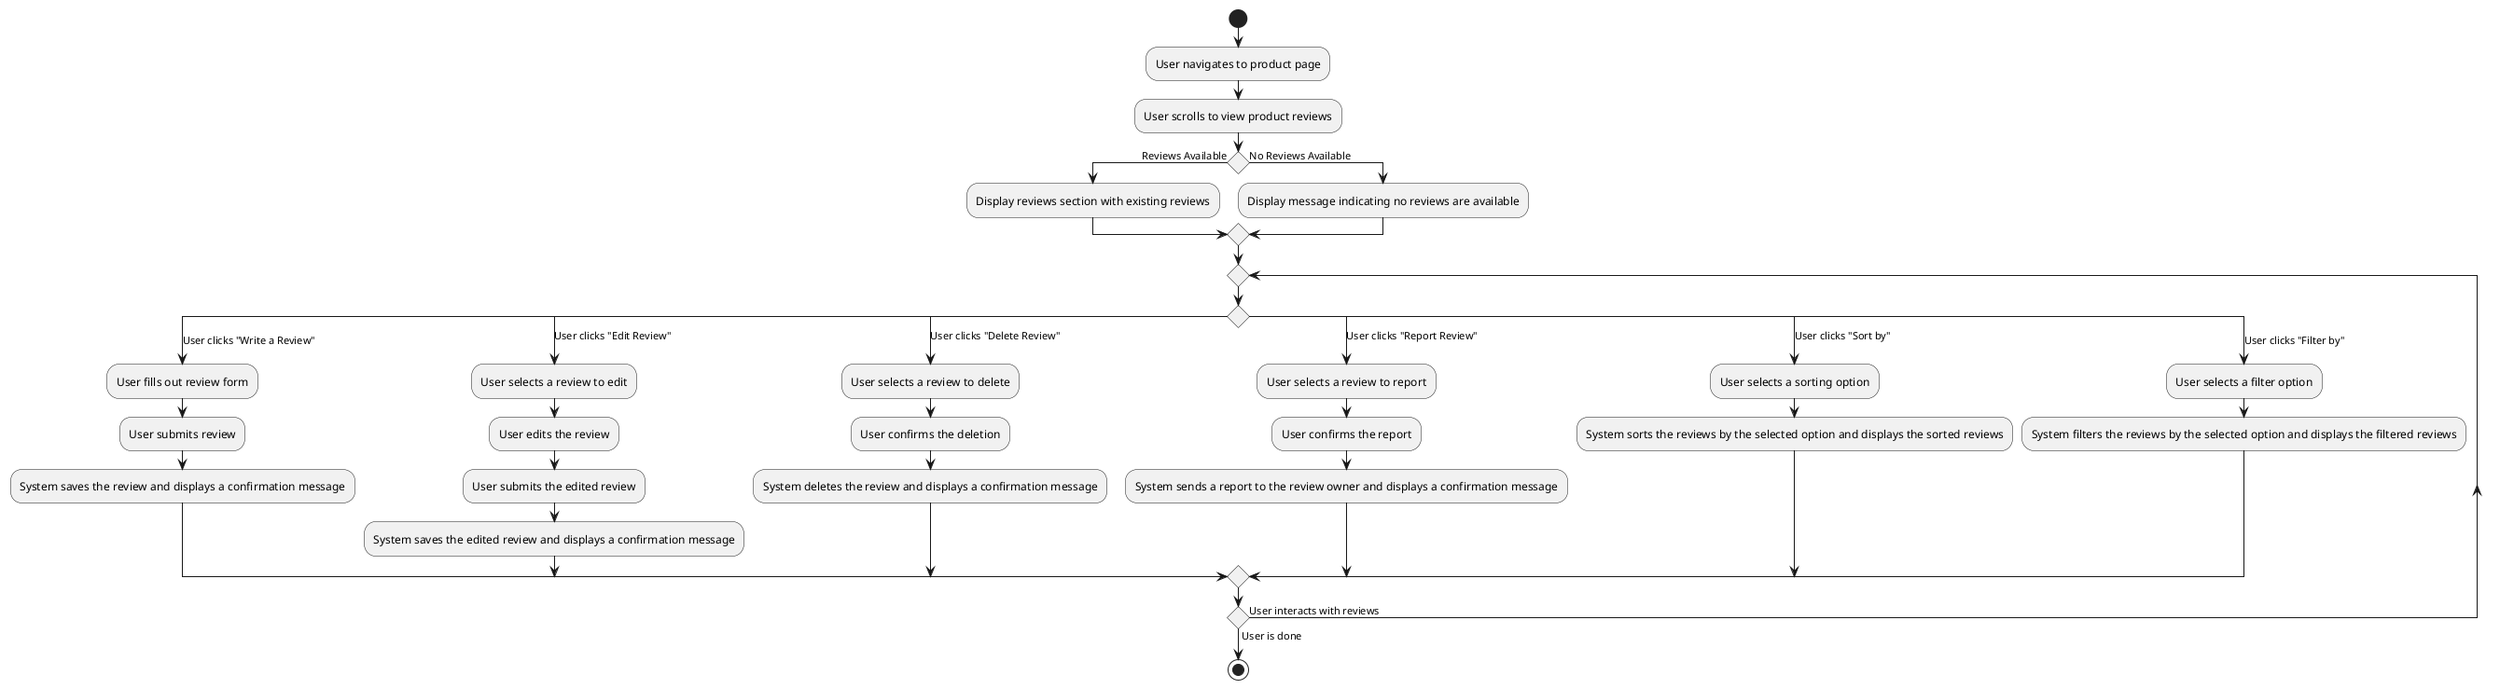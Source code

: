 @startuml US-24-25 Activity
start
:User navigates to product page;
:User scrolls to view product reviews;
if () then (Reviews Available)
	:Display reviews section with existing reviews;
else (No Reviews Available)
	:Display message indicating no reviews are available;
endif
repeat
	switch ()
		case (User clicks "Write a Review")
			:User fills out review form;
			:User submits review;
			:System saves the review and displays a confirmation message;
		case (User clicks "Edit Review")
			:User selects a review to edit;
			:User edits the review;
			:User submits the edited review;
			:System saves the edited review and displays a confirmation message;
		case (User clicks "Delete Review")
			:User selects a review to delete;
			:User confirms the deletion;
			:System deletes the review and displays a confirmation message;
		case (User clicks "Report Review")
			:User selects a review to report;
			:User confirms the report;
			:System sends a report to the review owner and displays a confirmation message;
		case (User clicks "Sort by")
			:User selects a sorting option;
			:System sorts the reviews by the selected option and displays the sorted reviews;
		case (User clicks "Filter by")
			:User selects a filter option;
			:System filters the reviews by the selected option and displays the filtered reviews;
	endswitch	
repeat while () is (User interacts with reviews) not (User is done)
stop
@enduml